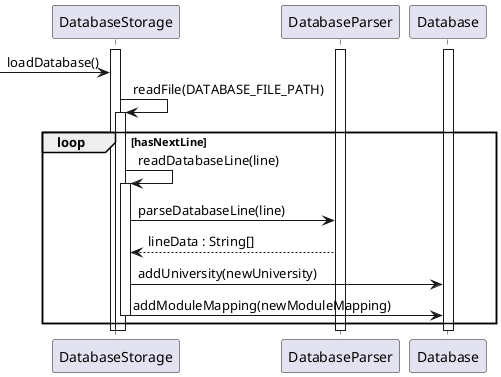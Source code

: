 @startuml

activate DatabaseStorage
activate DatabaseParser
activate Database

-> DatabaseStorage : loadDatabase()

DatabaseStorage -> DatabaseStorage : readFile(DATABASE_FILE_PATH)
activate DatabaseStorage

loop hasNextLine
    DatabaseStorage -> DatabaseStorage : readDatabaseLine(line)
    activate DatabaseStorage
    DatabaseStorage -> DatabaseParser : parseDatabaseLine(line)
    DatabaseParser --> DatabaseStorage : lineData : String[]

    DatabaseStorage -> Database : addUniversity(newUniversity)
    DatabaseStorage -> Database : addModuleMapping(newModuleMapping)
    deactivate DatabaseStorage
end

deactivate DatabaseStorage

deactivate DatabaseStorage
deactivate DatabaseParser
deactivate Database

@enduml